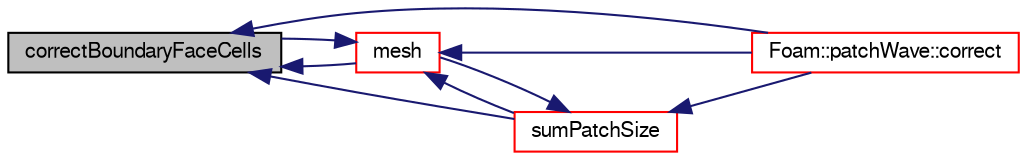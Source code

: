 digraph "correctBoundaryFaceCells"
{
  bgcolor="transparent";
  edge [fontname="FreeSans",fontsize="10",labelfontname="FreeSans",labelfontsize="10"];
  node [fontname="FreeSans",fontsize="10",shape=record];
  rankdir="LR";
  Node747 [label="correctBoundaryFaceCells",height=0.2,width=0.4,color="black", fillcolor="grey75", style="filled", fontcolor="black"];
  Node747 -> Node748 [dir="back",color="midnightblue",fontsize="10",style="solid",fontname="FreeSans"];
  Node748 [label="Foam::patchWave::correct",height=0.2,width=0.4,color="red",URL="$a24966.html#a3ae44b28050c3aa494c1d8e18cf618c1",tooltip="Correct for mesh geom/topo changes. "];
  Node747 -> Node750 [dir="back",color="midnightblue",fontsize="10",style="solid",fontname="FreeSans"];
  Node750 [label="mesh",height=0.2,width=0.4,color="red",URL="$a24958.html#ae78c91f8ff731c07ccc4351d9fe861ba",tooltip="Access mesh. "];
  Node750 -> Node748 [dir="back",color="midnightblue",fontsize="10",style="solid",fontname="FreeSans"];
  Node750 -> Node747 [dir="back",color="midnightblue",fontsize="10",style="solid",fontname="FreeSans"];
  Node750 -> Node756 [dir="back",color="midnightblue",fontsize="10",style="solid",fontname="FreeSans"];
  Node756 [label="sumPatchSize",height=0.2,width=0.4,color="red",URL="$a24958.html#a1368fbba0d932ccedb4b2a8e41b9791c",tooltip="Sum of patch sizes (out of supplied subset of patches). "];
  Node756 -> Node748 [dir="back",color="midnightblue",fontsize="10",style="solid",fontname="FreeSans"];
  Node756 -> Node750 [dir="back",color="midnightblue",fontsize="10",style="solid",fontname="FreeSans"];
  Node747 -> Node756 [dir="back",color="midnightblue",fontsize="10",style="solid",fontname="FreeSans"];
}
